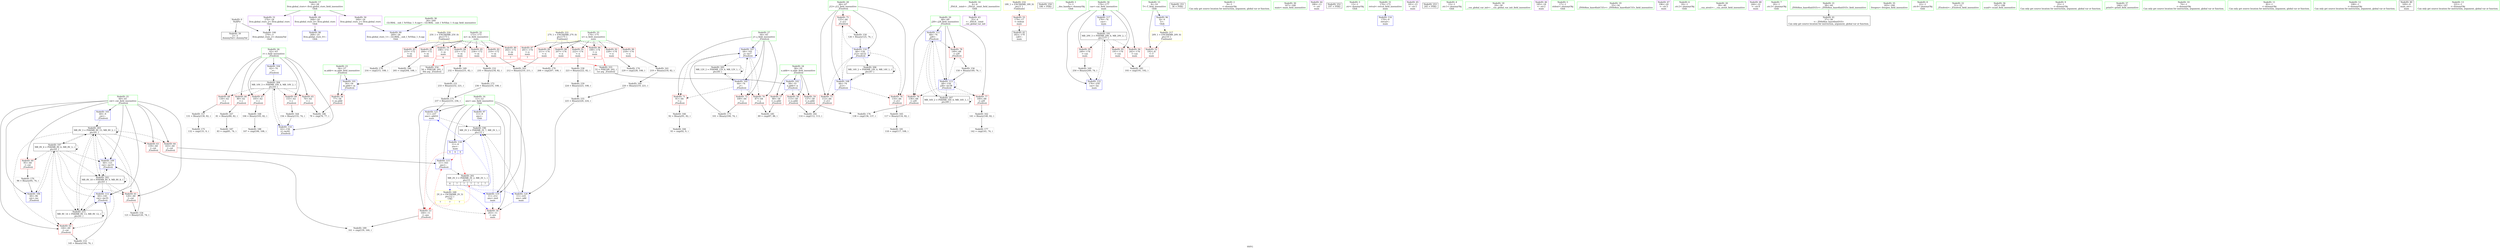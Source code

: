 digraph "SVFG" {
	label="SVFG";

	Node0x55fc095f08e0 [shape=record,color=grey,label="{NodeID: 0\nNullPtr}"];
	Node0x55fc095f08e0 -> Node0x55fc0960ca60[style=solid];
	Node0x55fc095f08e0 -> Node0x55fc0960d610[style=solid];
	Node0x55fc09617840 [shape=record,color=grey,label="{NodeID: 180\n205 = cmp(204, 108, )\n}"];
	Node0x55fc0960d310 [shape=record,color=blue,label="{NodeID: 97\n11\<--9\nans\<--\nGlob }"];
	Node0x55fc0960d310 -> Node0x55fc0961eaf0[style=dashed];
	Node0x55fc0960b6c0 [shape=record,color=green,label="{NodeID: 14\n4\<--6\n_ZStL8__ioinit\<--_ZStL8__ioinit_field_insensitive\nGlob }"];
	Node0x55fc0960b6c0 -> Node0x55fc0960ce00[style=solid];
	Node0x55fc0960df30 [shape=record,color=blue,label="{NodeID: 111\n68\<--74\nj28\<--\n_Z5solveii\n}"];
	Node0x55fc0960df30 -> Node0x55fc0960f980[style=dashed];
	Node0x55fc0960df30 -> Node0x55fc0960fa50[style=dashed];
	Node0x55fc0960df30 -> Node0x55fc0960fb20[style=dashed];
	Node0x55fc0960df30 -> Node0x55fc0960e0d0[style=dashed];
	Node0x55fc0960df30 -> Node0x55fc09625010[style=dashed];
	Node0x55fc0960c080 [shape=record,color=green,label="{NodeID: 28\n66\<--67\nj12\<--j12_field_insensitive\n_Z5solveii\n}"];
	Node0x55fc0960c080 -> Node0x55fc0960f710[style=solid];
	Node0x55fc0960c080 -> Node0x55fc0960f7e0[style=solid];
	Node0x55fc0960c080 -> Node0x55fc0960f8b0[style=solid];
	Node0x55fc0960c080 -> Node0x55fc0960dcc0[style=solid];
	Node0x55fc0960c080 -> Node0x55fc0960de60[style=solid];
	Node0x55fc0960cd30 [shape=record,color=black,label="{NodeID: 42\n182\<--179\ncall\<--\nmain\n}"];
	Node0x55fc0960e940 [shape=record,color=red,label="{NodeID: 56\n77\<--56\n\<--m.addr\n_Z5solveii\n}"];
	Node0x55fc0960e940 -> Node0x55fc09618140[style=solid];
	Node0x55fc09614fc0 [shape=record,color=grey,label="{NodeID: 153\n145 = Binary(144, 74, )\n}"];
	Node0x55fc09614fc0 -> Node0x55fc0960e000[style=solid];
	Node0x55fc0960f4a0 [shape=record,color=red,label="{NodeID: 70\n87\<--64\n\<--j\n_Z5solveii\n}"];
	Node0x55fc0960f4a0 -> Node0x55fc09617fc0[style=solid];
	Node0x55fc093d0df0 [shape=record,color=black,label="{NodeID: 250\n186 = PHI()\n}"];
	Node0x55fc096164c0 [shape=record,color=grey,label="{NodeID: 167\n81 = Binary(80, 82, )\n}"];
	Node0x55fc096164c0 -> Node0x55fc096182c0[style=solid];
	Node0x55fc09610000 [shape=record,color=red,label="{NodeID: 84\n231\<--172\n\<--m\nmain\n}"];
	Node0x55fc09610000 -> Node0x55fc096149c0[style=solid];
	Node0x55fc095f0f70 [shape=record,color=green,label="{NodeID: 1\n7\<--1\n__dso_handle\<--dummyObj\nGlob }"];
	Node0x55fc096179c0 [shape=record,color=grey,label="{NodeID: 181\n118 = cmp(117, 108, )\n}"];
	Node0x55fc0960d410 [shape=record,color=blue,label="{NodeID: 98\n268\<--25\nllvm.global_ctors_0\<--\nGlob }"];
	Node0x55fc0960b750 [shape=record,color=green,label="{NodeID: 15\n8\<--10\nT\<--T_field_insensitive\nGlob }"];
	Node0x55fc0960b750 -> Node0x55fc0960e600[style=solid];
	Node0x55fc0960b750 -> Node0x55fc0960d210[style=solid];
	Node0x55fc0960e000 [shape=record,color=blue,label="{NodeID: 112\n60\<--145\ncnt\<--inc35\n_Z5solveii\n}"];
	Node0x55fc0960e000 -> Node0x55fc09627810[style=dashed];
	Node0x55fc0960c150 [shape=record,color=green,label="{NodeID: 29\n68\<--69\nj28\<--j28_field_insensitive\n_Z5solveii\n}"];
	Node0x55fc0960c150 -> Node0x55fc0960f980[style=solid];
	Node0x55fc0960c150 -> Node0x55fc0960fa50[style=solid];
	Node0x55fc0960c150 -> Node0x55fc0960fb20[style=solid];
	Node0x55fc0960c150 -> Node0x55fc0960df30[style=solid];
	Node0x55fc0960c150 -> Node0x55fc0960e0d0[style=solid];
	Node0x55fc0960ce00 [shape=record,color=purple,label="{NodeID: 43\n35\<--4\n\<--_ZStL8__ioinit\n__cxx_global_var_init\n}"];
	Node0x55fc0960ea10 [shape=record,color=red,label="{NodeID: 57\n88\<--58\n\<--n.addr\n_Z5solveii\n}"];
	Node0x55fc0960ea10 -> Node0x55fc09617fc0[style=solid];
	Node0x55fc09615140 [shape=record,color=grey,label="{NodeID: 154\n121 = Binary(120, 74, )\n}"];
	Node0x55fc09615140 -> Node0x55fc0960dd90[style=solid];
	Node0x55fc0960f570 [shape=record,color=red,label="{NodeID: 71\n91\<--64\n\<--j\n_Z5solveii\n}"];
	Node0x55fc0960f570 -> Node0x55fc09616340[style=solid];
	Node0x55fc09635e00 [shape=record,color=black,label="{NodeID: 251\n36 = PHI()\n}"];
	Node0x55fc09616640 [shape=record,color=grey,label="{NodeID: 168\n106 = Binary(105, 82, )\n}"];
	Node0x55fc09616640 -> Node0x55fc09618440[style=solid];
	Node0x55fc096100d0 [shape=record,color=red,label="{NodeID: 85\n234\<--172\n\<--m\nmain\n}"];
	Node0x55fc096100d0 -> Node0x55fc09614e40[style=solid];
	Node0x55fc095f18d0 [shape=record,color=green,label="{NodeID: 2\n9\<--1\n\<--dummyObj\nCan only get source location for instruction, argument, global var or function.}"];
	Node0x55fc09617b40 [shape=record,color=grey,label="{NodeID: 182\n114 = cmp(112, 113, )\n}"];
	Node0x55fc0960d510 [shape=record,color=blue,label="{NodeID: 99\n269\<--26\nllvm.global_ctors_1\<--_GLOBAL__sub_I_YeYifan_1_0.cpp\nGlob }"];
	Node0x55fc0960b7e0 [shape=record,color=green,label="{NodeID: 16\n11\<--12\nans\<--ans_field_insensitive\nGlob }"];
	Node0x55fc0960b7e0 -> Node0x55fc0960e6d0[style=solid];
	Node0x55fc0960b7e0 -> Node0x55fc0960e7a0[style=solid];
	Node0x55fc0960b7e0 -> Node0x55fc0960d310[style=solid];
	Node0x55fc0960b7e0 -> Node0x55fc09612a20[style=solid];
	Node0x55fc0960b7e0 -> Node0x55fc09612c90[style=solid];
	Node0x55fc0960b7e0 -> Node0x55fc09612d60[style=solid];
	Node0x55fc0960b7e0 -> Node0x55fc09612e30[style=solid];
	Node0x55fc0960b7e0 -> Node0x55fc09612f00[style=solid];
	Node0x55fc0960e0d0 [shape=record,color=blue,label="{NodeID: 113\n68\<--150\nj28\<--inc38\n_Z5solveii\n}"];
	Node0x55fc0960e0d0 -> Node0x55fc0960f980[style=dashed];
	Node0x55fc0960e0d0 -> Node0x55fc0960fa50[style=dashed];
	Node0x55fc0960e0d0 -> Node0x55fc0960fb20[style=dashed];
	Node0x55fc0960e0d0 -> Node0x55fc0960e0d0[style=dashed];
	Node0x55fc0960e0d0 -> Node0x55fc09625010[style=dashed];
	Node0x55fc0960c220 [shape=record,color=green,label="{NodeID: 30\n167\<--168\nmain\<--main_field_insensitive\n}"];
	Node0x55fc0960ced0 [shape=record,color=purple,label="{NodeID: 44\n180\<--13\n\<--.str\nmain\n}"];
	Node0x55fc0960eae0 [shape=record,color=red,label="{NodeID: 58\n113\<--58\n\<--n.addr\n_Z5solveii\n}"];
	Node0x55fc0960eae0 -> Node0x55fc09617b40[style=solid];
	Node0x55fc096152c0 [shape=record,color=grey,label="{NodeID: 155\n225 = Binary(220, 224, )\n}"];
	Node0x55fc096152c0 -> Node0x55fc09612e30[style=solid];
	Node0x55fc0960f640 [shape=record,color=red,label="{NodeID: 72\n100\<--64\n\<--j\n_Z5solveii\n}"];
	Node0x55fc0960f640 -> Node0x55fc09616dc0[style=solid];
	Node0x55fc09635f00 [shape=record,color=black,label="{NodeID: 252\n197 = PHI()\n}"];
	Node0x55fc096167c0 [shape=record,color=grey,label="{NodeID: 169\n250 = Binary(249, 74, )\n}"];
	Node0x55fc096167c0 -> Node0x55fc09612fd0[style=solid];
	Node0x55fc096101a0 [shape=record,color=red,label="{NodeID: 86\n199\<--174\n\<--n\nmain\n|{<s0>6}}"];
	Node0x55fc096101a0:s0 -> Node0x55fc09636ad0[style=solid,color=red];
	Node0x55fc095f10e0 [shape=record,color=green,label="{NodeID: 3\n13\<--1\n.str\<--dummyObj\nGlob }"];
	Node0x55fc09617cc0 [shape=record,color=grey,label="{NodeID: 183\n193 = cmp(191, 192, )\n}"];
	Node0x55fc0960d610 [shape=record,color=blue, style = dotted,label="{NodeID: 100\n270\<--3\nllvm.global_ctors_2\<--dummyVal\nGlob }"];
	Node0x55fc0960b870 [shape=record,color=green,label="{NodeID: 17\n24\<--28\nllvm.global_ctors\<--llvm.global_ctors_field_insensitive\nGlob }"];
	Node0x55fc0960b870 -> Node0x55fc0960e300[style=solid];
	Node0x55fc0960b870 -> Node0x55fc0960e400[style=solid];
	Node0x55fc0960b870 -> Node0x55fc0960e500[style=solid];
	Node0x55fc09621e10 [shape=record,color=black,label="{NodeID: 197\nMR_8V_4 = PHI(MR_8V_6, MR_8V_3, )\npts\{61 \}\n}"];
	Node0x55fc09621e10 -> Node0x55fc0960ec80[style=dashed];
	Node0x55fc09621e10 -> Node0x55fc0960ed50[style=dashed];
	Node0x55fc09621e10 -> Node0x55fc0960ee20[style=dashed];
	Node0x55fc09621e10 -> Node0x55fc0960db20[style=dashed];
	Node0x55fc09621e10 -> Node0x55fc0960dd90[style=dashed];
	Node0x55fc09621e10 -> Node0x55fc0960e000[style=dashed];
	Node0x55fc09621e10 -> Node0x55fc09621e10[style=dashed];
	Node0x55fc09621e10 -> Node0x55fc09623710[style=dashed];
	Node0x55fc09621e10 -> Node0x55fc09623c10[style=dashed];
	Node0x55fc09621e10 -> Node0x55fc09627810[style=dashed];
	Node0x55fc0960e1a0 [shape=record,color=blue,label="{NodeID: 114\n62\<--156\ni\<--inc42\n_Z5solveii\n}"];
	Node0x55fc0960e1a0 -> Node0x55fc09624110[style=dashed];
	Node0x55fc0960c320 [shape=record,color=green,label="{NodeID: 31\n170\<--171\nretval\<--retval_field_insensitive\nmain\n}"];
	Node0x55fc0960c320 -> Node0x55fc09612af0[style=solid];
	Node0x55fc0960cfa0 [shape=record,color=purple,label="{NodeID: 45\n181\<--15\n\<--.str.1\nmain\n}"];
	Node0x55fc0960ebb0 [shape=record,color=red,label="{NodeID: 59\n137\<--58\n\<--n.addr\n_Z5solveii\n}"];
	Node0x55fc0960ebb0 -> Node0x55fc09617240[style=solid];
	Node0x55fc09615440 [shape=record,color=grey,label="{NodeID: 156\n150 = Binary(149, 74, )\n}"];
	Node0x55fc09615440 -> Node0x55fc0960e0d0[style=solid];
	Node0x55fc0960f710 [shape=record,color=red,label="{NodeID: 73\n112\<--66\n\<--j12\n_Z5solveii\n}"];
	Node0x55fc0960f710 -> Node0x55fc09617b40[style=solid];
	Node0x55fc09636750 [shape=record,color=black,label="{NodeID: 253\n245 = PHI()\n}"];
	Node0x55fc09616940 [shape=record,color=grey,label="{NodeID: 170\n96 = Binary(95, 74, )\n}"];
	Node0x55fc09616940 -> Node0x55fc0960db20[style=solid];
	Node0x55fc09610270 [shape=record,color=red,label="{NodeID: 87\n201\<--174\n\<--n\nmain\n|{<s0>7}}"];
	Node0x55fc09610270:s0 -> Node0x55fc09636850[style=solid,color=red];
	Node0x55fc095f1a50 [shape=record,color=green,label="{NodeID: 4\n15\<--1\n.str.1\<--dummyObj\nGlob }"];
	Node0x55fc09617e40 [shape=record,color=grey,label="{NodeID: 184\n93 = cmp(92, 9, )\n}"];
	Node0x55fc0960d710 [shape=record,color=blue,label="{NodeID: 101\n56\<--54\nm.addr\<--m\n_Z5solveii\n}"];
	Node0x55fc0960d710 -> Node0x55fc0960e940[style=dashed];
	Node0x55fc0960b900 [shape=record,color=green,label="{NodeID: 18\n29\<--30\n__cxx_global_var_init\<--__cxx_global_var_init_field_insensitive\n}"];
	Node0x55fc09612a20 [shape=record,color=blue,label="{NodeID: 115\n11\<--163\nans\<--\n_Z5solveii\n}"];
	Node0x55fc09612a20 -> Node0x55fc09623210[style=dashed];
	Node0x55fc0960c3f0 [shape=record,color=green,label="{NodeID: 32\n172\<--173\nm\<--m_field_insensitive\nmain\n}"];
	Node0x55fc0960c3f0 -> Node0x55fc0960fbf0[style=solid];
	Node0x55fc0960c3f0 -> Node0x55fc0960fcc0[style=solid];
	Node0x55fc0960c3f0 -> Node0x55fc0960fd90[style=solid];
	Node0x55fc0960c3f0 -> Node0x55fc0960fe60[style=solid];
	Node0x55fc0960c3f0 -> Node0x55fc0960ff30[style=solid];
	Node0x55fc0960c3f0 -> Node0x55fc09610000[style=solid];
	Node0x55fc0960c3f0 -> Node0x55fc096100d0[style=solid];
	Node0x55fc0960d070 [shape=record,color=purple,label="{NodeID: 46\n185\<--18\n\<--.str.2\nmain\n}"];
	Node0x55fc0960ec80 [shape=record,color=red,label="{NodeID: 60\n95\<--60\n\<--cnt\n_Z5solveii\n}"];
	Node0x55fc0960ec80 -> Node0x55fc09616940[style=solid];
	Node0x55fc096155c0 [shape=record,color=grey,label="{NodeID: 157\n131 = Binary(130, 82, )\n}"];
	Node0x55fc096155c0 -> Node0x55fc096170c0[style=solid];
	Node0x55fc0960f7e0 [shape=record,color=red,label="{NodeID: 74\n116\<--66\n\<--j12\n_Z5solveii\n}"];
	Node0x55fc0960f7e0 -> Node0x55fc096161c0[style=solid];
	Node0x55fc09636850 [shape=record,color=black,label="{NodeID: 254\n54 = PHI(198, 201, )\n0th arg _Z5solveii }"];
	Node0x55fc09636850 -> Node0x55fc0960d710[style=solid];
	Node0x55fc09616ac0 [shape=record,color=grey,label="{NodeID: 171\n237 = Binary(233, 236, )\n}"];
	Node0x55fc09616ac0 -> Node0x55fc09612f00[style=solid];
	Node0x55fc09610340 [shape=record,color=red,label="{NodeID: 88\n207\<--174\n\<--n\nmain\n}"];
	Node0x55fc09610340 -> Node0x55fc096176c0[style=solid];
	Node0x55fc095f1ba0 [shape=record,color=green,label="{NodeID: 5\n17\<--1\nstdout\<--dummyObj\nGlob }"];
	Node0x55fc09617fc0 [shape=record,color=grey,label="{NodeID: 185\n89 = cmp(87, 88, )\n}"];
	Node0x55fc0960d7e0 [shape=record,color=blue,label="{NodeID: 102\n58\<--55\nn.addr\<--n\n_Z5solveii\n}"];
	Node0x55fc0960d7e0 -> Node0x55fc0960ea10[style=dashed];
	Node0x55fc0960d7e0 -> Node0x55fc0960eae0[style=dashed];
	Node0x55fc0960d7e0 -> Node0x55fc0960ebb0[style=dashed];
	Node0x55fc0960b990 [shape=record,color=green,label="{NodeID: 19\n33\<--34\n_ZNSt8ios_base4InitC1Ev\<--_ZNSt8ios_base4InitC1Ev_field_insensitive\n}"];
	Node0x55fc09612af0 [shape=record,color=blue,label="{NodeID: 116\n170\<--9\nretval\<--\nmain\n}"];
	Node0x55fc0960c4c0 [shape=record,color=green,label="{NodeID: 33\n174\<--175\nn\<--n_field_insensitive\nmain\n}"];
	Node0x55fc0960c4c0 -> Node0x55fc096101a0[style=solid];
	Node0x55fc0960c4c0 -> Node0x55fc09610270[style=solid];
	Node0x55fc0960c4c0 -> Node0x55fc09610340[style=solid];
	Node0x55fc0960c4c0 -> Node0x55fc09610410[style=solid];
	Node0x55fc0960c4c0 -> Node0x55fc096104e0[style=solid];
	Node0x55fc0960c4c0 -> Node0x55fc096105b0[style=solid];
	Node0x55fc0960c4c0 -> Node0x55fc09610680[style=solid];
	Node0x55fc0960d140 [shape=record,color=purple,label="{NodeID: 47\n196\<--20\n\<--.str.3\nmain\n}"];
	Node0x55fc0960ed50 [shape=record,color=red,label="{NodeID: 61\n120\<--60\n\<--cnt\n_Z5solveii\n}"];
	Node0x55fc0960ed50 -> Node0x55fc09615140[style=solid];
	Node0x55fc09615740 [shape=record,color=grey,label="{NodeID: 158\n223 = Binary(222, 82, )\n}"];
	Node0x55fc09615740 -> Node0x55fc096158c0[style=solid];
	Node0x55fc0960f8b0 [shape=record,color=red,label="{NodeID: 75\n125\<--66\n\<--j12\n_Z5solveii\n}"];
	Node0x55fc0960f8b0 -> Node0x55fc09614b40[style=solid];
	Node0x55fc09636ad0 [shape=record,color=black,label="{NodeID: 255\n55 = PHI(199, 202, )\n1st arg _Z5solveii }"];
	Node0x55fc09636ad0 -> Node0x55fc0960d7e0[style=solid];
	Node0x55fc09616c40 [shape=record,color=grey,label="{NodeID: 172\n236 = Binary(235, 108, )\n}"];
	Node0x55fc09616c40 -> Node0x55fc09616ac0[style=solid];
	Node0x55fc09610410 [shape=record,color=red,label="{NodeID: 89\n211\<--174\n\<--n\nmain\n}"];
	Node0x55fc09610410 -> Node0x55fc09615ec0[style=solid];
	Node0x55fc095f1c30 [shape=record,color=green,label="{NodeID: 6\n18\<--1\n.str.2\<--dummyObj\nGlob }"];
	Node0x55fc09618140 [shape=record,color=grey,label="{NodeID: 186\n78 = cmp(76, 77, )\n}"];
	Node0x55fc0960d8b0 [shape=record,color=blue,label="{NodeID: 103\n60\<--9\ncnt\<--\n_Z5solveii\n}"];
	Node0x55fc0960d8b0 -> Node0x55fc09623c10[style=dashed];
	Node0x55fc0960ba20 [shape=record,color=green,label="{NodeID: 20\n39\<--40\n__cxa_atexit\<--__cxa_atexit_field_insensitive\n}"];
	Node0x55fc09612bc0 [shape=record,color=blue,label="{NodeID: 117\n176\<--74\ncas\<--\nmain\n}"];
	Node0x55fc09612bc0 -> Node0x55fc0961eff0[style=dashed];
	Node0x55fc0960c590 [shape=record,color=green,label="{NodeID: 34\n176\<--177\ncas\<--cas_field_insensitive\nmain\n}"];
	Node0x55fc0960c590 -> Node0x55fc09610750[style=solid];
	Node0x55fc0960c590 -> Node0x55fc09610820[style=solid];
	Node0x55fc0960c590 -> Node0x55fc096108f0[style=solid];
	Node0x55fc0960c590 -> Node0x55fc09612bc0[style=solid];
	Node0x55fc0960c590 -> Node0x55fc09612fd0[style=solid];
	Node0x55fc0960e230 [shape=record,color=purple,label="{NodeID: 48\n244\<--22\n\<--.str.4\nmain\n}"];
	Node0x55fc0960ee20 [shape=record,color=red,label="{NodeID: 62\n144\<--60\n\<--cnt\n_Z5solveii\n}"];
	Node0x55fc0960ee20 -> Node0x55fc09614fc0[style=solid];
	Node0x55fc096158c0 [shape=record,color=grey,label="{NodeID: 159\n224 = Binary(223, 108, )\n}"];
	Node0x55fc096158c0 -> Node0x55fc096152c0[style=solid];
	Node0x55fc0960f980 [shape=record,color=red,label="{NodeID: 76\n136\<--68\n\<--j28\n_Z5solveii\n}"];
	Node0x55fc0960f980 -> Node0x55fc09617240[style=solid];
	Node0x55fc09616dc0 [shape=record,color=grey,label="{NodeID: 173\n101 = Binary(100, 74, )\n}"];
	Node0x55fc09616dc0 -> Node0x55fc0960dbf0[style=solid];
	Node0x55fc096104e0 [shape=record,color=red,label="{NodeID: 90\n218\<--174\n\<--n\nmain\n}"];
	Node0x55fc096104e0 -> Node0x55fc09615bc0[style=solid];
	Node0x55fc095f0cd0 [shape=record,color=green,label="{NodeID: 7\n20\<--1\n.str.3\<--dummyObj\nGlob }"];
	Node0x55fc096182c0 [shape=record,color=grey,label="{NodeID: 187\n83 = cmp(81, 74, )\n}"];
	Node0x55fc0960d980 [shape=record,color=blue,label="{NodeID: 104\n62\<--74\ni\<--\n_Z5solveii\n}"];
	Node0x55fc0960d980 -> Node0x55fc09624110[style=dashed];
	Node0x55fc0960bab0 [shape=record,color=green,label="{NodeID: 21\n38\<--44\n_ZNSt8ios_base4InitD1Ev\<--_ZNSt8ios_base4InitD1Ev_field_insensitive\n}"];
	Node0x55fc0960bab0 -> Node0x55fc0960cc30[style=solid];
	Node0x55fc09623210 [shape=record,color=black,label="{NodeID: 201\nMR_2V_3 = PHI(MR_2V_2, MR_2V_1, )\npts\{12 \}\n|{<s0>6|<s1>7|<s2>7|<s3>7|<s4>7|<s5>7}}"];
	Node0x55fc09623210:s0 -> Node0x55fc0962b700[style=dashed,color=blue];
	Node0x55fc09623210:s1 -> Node0x55fc0960e7a0[style=dashed,color=blue];
	Node0x55fc09623210:s2 -> Node0x55fc09612d60[style=dashed,color=blue];
	Node0x55fc09623210:s3 -> Node0x55fc09612e30[style=dashed,color=blue];
	Node0x55fc09623210:s4 -> Node0x55fc09612f00[style=dashed,color=blue];
	Node0x55fc09623210:s5 -> Node0x55fc0961eaf0[style=dashed,color=blue];
	Node0x55fc09612c90 [shape=record,color=blue,label="{NodeID: 118\n11\<--9\nans\<--\nmain\n|{<s0>6|<s1>6|<s2>6}}"];
	Node0x55fc09612c90:s0 -> Node0x55fc0960e6d0[style=dashed,color=red];
	Node0x55fc09612c90:s1 -> Node0x55fc09612a20[style=dashed,color=red];
	Node0x55fc09612c90:s2 -> Node0x55fc09623210[style=dashed,color=red];
	Node0x55fc0960c660 [shape=record,color=green,label="{NodeID: 35\n183\<--184\nfreopen\<--freopen_field_insensitive\n}"];
	Node0x55fc09627810 [shape=record,color=black,label="{NodeID: 215\nMR_8V_14 = PHI(MR_8V_13, MR_8V_12, )\npts\{61 \}\n}"];
	Node0x55fc09627810 -> Node0x55fc0960ee20[style=dashed];
	Node0x55fc09627810 -> Node0x55fc0960e000[style=dashed];
	Node0x55fc09627810 -> Node0x55fc09623c10[style=dashed];
	Node0x55fc09627810 -> Node0x55fc09627810[style=dashed];
	Node0x55fc0960e300 [shape=record,color=purple,label="{NodeID: 49\n268\<--24\nllvm.global_ctors_0\<--llvm.global_ctors\nGlob }"];
	Node0x55fc0960e300 -> Node0x55fc0960d410[style=solid];
	Node0x55fc0960eef0 [shape=record,color=red,label="{NodeID: 63\n159\<--60\n\<--cnt\n_Z5solveii\n}"];
	Node0x55fc0960eef0 -> Node0x55fc096185c0[style=solid];
	Node0x55fc09615a40 [shape=record,color=grey,label="{NodeID: 160\n220 = Binary(219, 221, )\n}"];
	Node0x55fc09615a40 -> Node0x55fc096152c0[style=solid];
	Node0x55fc0960fa50 [shape=record,color=red,label="{NodeID: 77\n140\<--68\n\<--j28\n_Z5solveii\n}"];
	Node0x55fc0960fa50 -> Node0x55fc09615d40[style=solid];
	Node0x55fc09616f40 [shape=record,color=grey,label="{NodeID: 174\n229 = cmp(228, 108, )\n}"];
	Node0x55fc096105b0 [shape=record,color=red,label="{NodeID: 91\n222\<--174\n\<--n\nmain\n}"];
	Node0x55fc096105b0 -> Node0x55fc09615740[style=solid];
	Node0x55fc095f0d60 [shape=record,color=green,label="{NodeID: 8\n22\<--1\n.str.4\<--dummyObj\nGlob }"];
	Node0x55fc09618440 [shape=record,color=grey,label="{NodeID: 188\n107 = cmp(106, 108, )\n}"];
	Node0x55fc0960da50 [shape=record,color=blue,label="{NodeID: 105\n64\<--74\nj\<--\n_Z5solveii\n}"];
	Node0x55fc0960da50 -> Node0x55fc0960f4a0[style=dashed];
	Node0x55fc0960da50 -> Node0x55fc0960f570[style=dashed];
	Node0x55fc0960da50 -> Node0x55fc0960f640[style=dashed];
	Node0x55fc0960da50 -> Node0x55fc0960dbf0[style=dashed];
	Node0x55fc0960da50 -> Node0x55fc09624610[style=dashed];
	Node0x55fc0960bb70 [shape=record,color=green,label="{NodeID: 22\n51\<--52\n_Z5solveii\<--_Z5solveii_field_insensitive\n}"];
	Node0x55fc09623710 [shape=record,color=black,label="{NodeID: 202\nMR_8V_10 = PHI(MR_8V_9, MR_8V_8, )\npts\{61 \}\n}"];
	Node0x55fc09623710 -> Node0x55fc0960ed50[style=dashed];
	Node0x55fc09623710 -> Node0x55fc0960ee20[style=dashed];
	Node0x55fc09623710 -> Node0x55fc0960dd90[style=dashed];
	Node0x55fc09623710 -> Node0x55fc0960e000[style=dashed];
	Node0x55fc09623710 -> Node0x55fc09623710[style=dashed];
	Node0x55fc09623710 -> Node0x55fc09623c10[style=dashed];
	Node0x55fc09623710 -> Node0x55fc09627810[style=dashed];
	Node0x55fc09612d60 [shape=record,color=blue,label="{NodeID: 119\n11\<--212\nans\<--mul\nmain\n}"];
	Node0x55fc09612d60 -> Node0x55fc0960e7a0[style=dashed];
	Node0x55fc09612d60 -> Node0x55fc0961eaf0[style=dashed];
	Node0x55fc0960c760 [shape=record,color=green,label="{NodeID: 36\n187\<--188\nscanf\<--scanf_field_insensitive\n}"];
	Node0x55fc09628520 [shape=record,color=yellow,style=double,label="{NodeID: 216\n18V_1 = ENCHI(MR_18V_0)\npts\{1 \}\nFun[main]}"];
	Node0x55fc09628520 -> Node0x55fc0960e870[style=dashed];
	Node0x55fc0960e400 [shape=record,color=purple,label="{NodeID: 50\n269\<--24\nllvm.global_ctors_1\<--llvm.global_ctors\nGlob }"];
	Node0x55fc0960e400 -> Node0x55fc0960d510[style=solid];
	Node0x55fc0960efc0 [shape=record,color=red,label="{NodeID: 64\n163\<--60\n\<--cnt\n_Z5solveii\n}"];
	Node0x55fc0960efc0 -> Node0x55fc09612a20[style=solid];
	Node0x55fc09615bc0 [shape=record,color=grey,label="{NodeID: 161\n219 = Binary(218, 82, )\n}"];
	Node0x55fc09615bc0 -> Node0x55fc09615a40[style=solid];
	Node0x55fc0960fb20 [shape=record,color=red,label="{NodeID: 78\n149\<--68\n\<--j28\n_Z5solveii\n}"];
	Node0x55fc0960fb20 -> Node0x55fc09615440[style=solid];
	Node0x55fc096170c0 [shape=record,color=grey,label="{NodeID: 175\n132 = cmp(131, 9, )\n}"];
	Node0x55fc09610680 [shape=record,color=red,label="{NodeID: 92\n228\<--174\n\<--n\nmain\n}"];
	Node0x55fc09610680 -> Node0x55fc09616f40[style=solid];
	Node0x55fc0960aba0 [shape=record,color=green,label="{NodeID: 9\n25\<--1\n\<--dummyObj\nCan only get source location for instruction, argument, global var or function.}"];
	Node0x55fc096185c0 [shape=record,color=grey,label="{NodeID: 189\n161 = cmp(159, 160, )\n}"];
	Node0x55fc0960db20 [shape=record,color=blue,label="{NodeID: 106\n60\<--96\ncnt\<--inc\n_Z5solveii\n}"];
	Node0x55fc0960db20 -> Node0x55fc09621e10[style=dashed];
	Node0x55fc0960bc70 [shape=record,color=green,label="{NodeID: 23\n56\<--57\nm.addr\<--m.addr_field_insensitive\n_Z5solveii\n}"];
	Node0x55fc0960bc70 -> Node0x55fc0960e940[style=solid];
	Node0x55fc0960bc70 -> Node0x55fc0960d710[style=solid];
	Node0x55fc09623c10 [shape=record,color=black,label="{NodeID: 203\nMR_8V_3 = PHI(MR_8V_15, MR_8V_2, )\npts\{61 \}\n}"];
	Node0x55fc09623c10 -> Node0x55fc0960ed50[style=dashed];
	Node0x55fc09623c10 -> Node0x55fc0960ee20[style=dashed];
	Node0x55fc09623c10 -> Node0x55fc0960eef0[style=dashed];
	Node0x55fc09623c10 -> Node0x55fc0960efc0[style=dashed];
	Node0x55fc09623c10 -> Node0x55fc0960dd90[style=dashed];
	Node0x55fc09623c10 -> Node0x55fc0960e000[style=dashed];
	Node0x55fc09623c10 -> Node0x55fc09621e10[style=dashed];
	Node0x55fc09623c10 -> Node0x55fc09623710[style=dashed];
	Node0x55fc09623c10 -> Node0x55fc09623c10[style=dashed];
	Node0x55fc09623c10 -> Node0x55fc09627810[style=dashed];
	Node0x55fc09612e30 [shape=record,color=blue,label="{NodeID: 120\n11\<--225\nans\<--add\nmain\n}"];
	Node0x55fc09612e30 -> Node0x55fc0960e7a0[style=dashed];
	Node0x55fc09612e30 -> Node0x55fc0961eaf0[style=dashed];
	Node0x55fc0960c860 [shape=record,color=green,label="{NodeID: 37\n246\<--247\nprintf\<--printf_field_insensitive\n}"];
	Node0x55fc09629040 [shape=record,color=yellow,style=double,label="{NodeID: 217\n20V_1 = ENCHI(MR_20V_0)\npts\{10 \}\nFun[main]}"];
	Node0x55fc09629040 -> Node0x55fc0960e600[style=dashed];
	Node0x55fc0960e500 [shape=record,color=purple,label="{NodeID: 51\n270\<--24\nllvm.global_ctors_2\<--llvm.global_ctors\nGlob }"];
	Node0x55fc0960e500 -> Node0x55fc0960d610[style=solid];
	Node0x55fc0960f090 [shape=record,color=red,label="{NodeID: 65\n76\<--62\n\<--i\n_Z5solveii\n}"];
	Node0x55fc0960f090 -> Node0x55fc09618140[style=solid];
	Node0x55fc09615d40 [shape=record,color=grey,label="{NodeID: 162\n141 = Binary(140, 82, )\n}"];
	Node0x55fc09615d40 -> Node0x55fc096173c0[style=solid];
	Node0x55fc0960fbf0 [shape=record,color=red,label="{NodeID: 79\n198\<--172\n\<--m\nmain\n|{<s0>6}}"];
	Node0x55fc0960fbf0:s0 -> Node0x55fc09636850[style=solid,color=red];
	Node0x55fc09617240 [shape=record,color=grey,label="{NodeID: 176\n138 = cmp(136, 137, )\n}"];
	Node0x55fc09610750 [shape=record,color=red,label="{NodeID: 93\n191\<--176\n\<--cas\nmain\n}"];
	Node0x55fc09610750 -> Node0x55fc09617cc0[style=solid];
	Node0x55fc0960ac30 [shape=record,color=green,label="{NodeID: 10\n74\<--1\n\<--dummyObj\nCan only get source location for instruction, argument, global var or function.}"];
	Node0x55fc0961eaf0 [shape=record,color=black,label="{NodeID: 190\nMR_2V_2 = PHI(MR_2V_7, MR_2V_1, )\npts\{12 \}\n}"];
	Node0x55fc0961eaf0 -> Node0x55fc09612c90[style=dashed];
	Node0x55fc0960dbf0 [shape=record,color=blue,label="{NodeID: 107\n64\<--101\nj\<--inc7\n_Z5solveii\n}"];
	Node0x55fc0960dbf0 -> Node0x55fc0960f4a0[style=dashed];
	Node0x55fc0960dbf0 -> Node0x55fc0960f570[style=dashed];
	Node0x55fc0960dbf0 -> Node0x55fc0960f640[style=dashed];
	Node0x55fc0960dbf0 -> Node0x55fc0960dbf0[style=dashed];
	Node0x55fc0960dbf0 -> Node0x55fc09624610[style=dashed];
	Node0x55fc0960bd40 [shape=record,color=green,label="{NodeID: 24\n58\<--59\nn.addr\<--n.addr_field_insensitive\n_Z5solveii\n}"];
	Node0x55fc0960bd40 -> Node0x55fc0960ea10[style=solid];
	Node0x55fc0960bd40 -> Node0x55fc0960eae0[style=solid];
	Node0x55fc0960bd40 -> Node0x55fc0960ebb0[style=solid];
	Node0x55fc0960bd40 -> Node0x55fc0960d7e0[style=solid];
	Node0x55fc09624110 [shape=record,color=black,label="{NodeID: 204\nMR_10V_3 = PHI(MR_10V_4, MR_10V_2, )\npts\{63 \}\n}"];
	Node0x55fc09624110 -> Node0x55fc0960f090[style=dashed];
	Node0x55fc09624110 -> Node0x55fc0960f160[style=dashed];
	Node0x55fc09624110 -> Node0x55fc0960f230[style=dashed];
	Node0x55fc09624110 -> Node0x55fc0960f300[style=dashed];
	Node0x55fc09624110 -> Node0x55fc0960f3d0[style=dashed];
	Node0x55fc09624110 -> Node0x55fc0960e1a0[style=dashed];
	Node0x55fc09612f00 [shape=record,color=blue,label="{NodeID: 121\n11\<--237\nans\<--add16\nmain\n}"];
	Node0x55fc09612f00 -> Node0x55fc0960e7a0[style=dashed];
	Node0x55fc09612f00 -> Node0x55fc0961eaf0[style=dashed];
	Node0x55fc0960c960 [shape=record,color=green,label="{NodeID: 38\n26\<--264\n_GLOBAL__sub_I_YeYifan_1_0.cpp\<--_GLOBAL__sub_I_YeYifan_1_0.cpp_field_insensitive\n}"];
	Node0x55fc0960c960 -> Node0x55fc0960d510[style=solid];
	Node0x55fc0960e600 [shape=record,color=red,label="{NodeID: 52\n192\<--8\n\<--T\nmain\n}"];
	Node0x55fc0960e600 -> Node0x55fc09617cc0[style=solid];
	Node0x55fc096149c0 [shape=record,color=grey,label="{NodeID: 149\n232 = Binary(231, 82, )\n}"];
	Node0x55fc096149c0 -> Node0x55fc09614cc0[style=solid];
	Node0x55fc0960f160 [shape=record,color=red,label="{NodeID: 66\n80\<--62\n\<--i\n_Z5solveii\n}"];
	Node0x55fc0960f160 -> Node0x55fc096164c0[style=solid];
	Node0x55fc09615ec0 [shape=record,color=grey,label="{NodeID: 163\n212 = Binary(210, 211, )\n}"];
	Node0x55fc09615ec0 -> Node0x55fc09612d60[style=solid];
	Node0x55fc0960fcc0 [shape=record,color=red,label="{NodeID: 80\n202\<--172\n\<--m\nmain\n|{<s0>7}}"];
	Node0x55fc0960fcc0:s0 -> Node0x55fc09636ad0[style=solid,color=red];
	Node0x55fc096173c0 [shape=record,color=grey,label="{NodeID: 177\n142 = cmp(141, 74, )\n}"];
	Node0x55fc09610820 [shape=record,color=red,label="{NodeID: 94\n242\<--176\n\<--cas\nmain\n}"];
	Node0x55fc0960b510 [shape=record,color=green,label="{NodeID: 11\n82\<--1\n\<--dummyObj\nCan only get source location for instruction, argument, global var or function.}"];
	Node0x55fc0961eff0 [shape=record,color=black,label="{NodeID: 191\nMR_29V_3 = PHI(MR_29V_4, MR_29V_2, )\npts\{177 \}\n}"];
	Node0x55fc0961eff0 -> Node0x55fc09610750[style=dashed];
	Node0x55fc0961eff0 -> Node0x55fc09610820[style=dashed];
	Node0x55fc0961eff0 -> Node0x55fc096108f0[style=dashed];
	Node0x55fc0961eff0 -> Node0x55fc09612fd0[style=dashed];
	Node0x55fc0960dcc0 [shape=record,color=blue,label="{NodeID: 108\n66\<--74\nj12\<--\n_Z5solveii\n}"];
	Node0x55fc0960dcc0 -> Node0x55fc0960f710[style=dashed];
	Node0x55fc0960dcc0 -> Node0x55fc0960f7e0[style=dashed];
	Node0x55fc0960dcc0 -> Node0x55fc0960f8b0[style=dashed];
	Node0x55fc0960dcc0 -> Node0x55fc0960de60[style=dashed];
	Node0x55fc0960dcc0 -> Node0x55fc09624b10[style=dashed];
	Node0x55fc0960be10 [shape=record,color=green,label="{NodeID: 25\n60\<--61\ncnt\<--cnt_field_insensitive\n_Z5solveii\n}"];
	Node0x55fc0960be10 -> Node0x55fc0960ec80[style=solid];
	Node0x55fc0960be10 -> Node0x55fc0960ed50[style=solid];
	Node0x55fc0960be10 -> Node0x55fc0960ee20[style=solid];
	Node0x55fc0960be10 -> Node0x55fc0960eef0[style=solid];
	Node0x55fc0960be10 -> Node0x55fc0960efc0[style=solid];
	Node0x55fc0960be10 -> Node0x55fc0960d8b0[style=solid];
	Node0x55fc0960be10 -> Node0x55fc0960db20[style=solid];
	Node0x55fc0960be10 -> Node0x55fc0960dd90[style=solid];
	Node0x55fc0960be10 -> Node0x55fc0960e000[style=solid];
	Node0x55fc09624610 [shape=record,color=black,label="{NodeID: 205\nMR_12V_2 = PHI(MR_12V_6, MR_12V_1, )\npts\{65 \}\n}"];
	Node0x55fc09624610 -> Node0x55fc0960da50[style=dashed];
	Node0x55fc09624610 -> Node0x55fc09624610[style=dashed];
	Node0x55fc09612fd0 [shape=record,color=blue,label="{NodeID: 122\n176\<--250\ncas\<--inc\nmain\n}"];
	Node0x55fc09612fd0 -> Node0x55fc0961eff0[style=dashed];
	Node0x55fc0960ca60 [shape=record,color=black,label="{NodeID: 39\n2\<--3\ndummyVal\<--dummyVal\n}"];
	Node0x55fc0960e6d0 [shape=record,color=red,label="{NodeID: 53\n160\<--11\n\<--ans\n_Z5solveii\n}"];
	Node0x55fc0960e6d0 -> Node0x55fc096185c0[style=solid];
	Node0x55fc09614b40 [shape=record,color=grey,label="{NodeID: 150\n126 = Binary(125, 74, )\n}"];
	Node0x55fc09614b40 -> Node0x55fc0960de60[style=solid];
	Node0x55fc0960f230 [shape=record,color=red,label="{NodeID: 67\n105\<--62\n\<--i\n_Z5solveii\n}"];
	Node0x55fc0960f230 -> Node0x55fc09616640[style=solid];
	Node0x55fc09616040 [shape=record,color=grey,label="{NodeID: 164\n156 = Binary(155, 74, )\n}"];
	Node0x55fc09616040 -> Node0x55fc0960e1a0[style=solid];
	Node0x55fc0960fd90 [shape=record,color=red,label="{NodeID: 81\n204\<--172\n\<--m\nmain\n}"];
	Node0x55fc0960fd90 -> Node0x55fc09617840[style=solid];
	Node0x55fc09617540 [shape=record,color=grey,label="{NodeID: 178\n216 = cmp(215, 108, )\n}"];
	Node0x55fc096108f0 [shape=record,color=red,label="{NodeID: 95\n249\<--176\n\<--cas\nmain\n}"];
	Node0x55fc096108f0 -> Node0x55fc096167c0[style=solid];
	Node0x55fc0960b5a0 [shape=record,color=green,label="{NodeID: 12\n108\<--1\n\<--dummyObj\nCan only get source location for instruction, argument, global var or function.}"];
	Node0x55fc0960dd90 [shape=record,color=blue,label="{NodeID: 109\n60\<--121\ncnt\<--inc19\n_Z5solveii\n}"];
	Node0x55fc0960dd90 -> Node0x55fc09623710[style=dashed];
	Node0x55fc0960bee0 [shape=record,color=green,label="{NodeID: 26\n62\<--63\ni\<--i_field_insensitive\n_Z5solveii\n}"];
	Node0x55fc0960bee0 -> Node0x55fc0960f090[style=solid];
	Node0x55fc0960bee0 -> Node0x55fc0960f160[style=solid];
	Node0x55fc0960bee0 -> Node0x55fc0960f230[style=solid];
	Node0x55fc0960bee0 -> Node0x55fc0960f300[style=solid];
	Node0x55fc0960bee0 -> Node0x55fc0960f3d0[style=solid];
	Node0x55fc0960bee0 -> Node0x55fc0960d980[style=solid];
	Node0x55fc0960bee0 -> Node0x55fc0960e1a0[style=solid];
	Node0x55fc09624b10 [shape=record,color=black,label="{NodeID: 206\nMR_14V_2 = PHI(MR_14V_6, MR_14V_1, )\npts\{67 \}\n}"];
	Node0x55fc09624b10 -> Node0x55fc0960dcc0[style=dashed];
	Node0x55fc09624b10 -> Node0x55fc09624b10[style=dashed];
	Node0x55fc0960cb60 [shape=record,color=black,label="{NodeID: 40\n169\<--9\nmain_ret\<--\nmain\n}"];
	Node0x55fc096292e0 [shape=record,color=yellow,style=double,label="{NodeID: 220\n25V_1 = ENCHI(MR_25V_0)\npts\{173 \}\nFun[main]}"];
	Node0x55fc096292e0 -> Node0x55fc0960fbf0[style=dashed];
	Node0x55fc096292e0 -> Node0x55fc0960fcc0[style=dashed];
	Node0x55fc096292e0 -> Node0x55fc0960fd90[style=dashed];
	Node0x55fc096292e0 -> Node0x55fc0960fe60[style=dashed];
	Node0x55fc096292e0 -> Node0x55fc0960ff30[style=dashed];
	Node0x55fc096292e0 -> Node0x55fc09610000[style=dashed];
	Node0x55fc096292e0 -> Node0x55fc096100d0[style=dashed];
	Node0x55fc0960e7a0 [shape=record,color=red,label="{NodeID: 54\n243\<--11\n\<--ans\nmain\n}"];
	Node0x55fc09614cc0 [shape=record,color=grey,label="{NodeID: 151\n233 = Binary(232, 221, )\n}"];
	Node0x55fc09614cc0 -> Node0x55fc09616ac0[style=solid];
	Node0x55fc0960f300 [shape=record,color=red,label="{NodeID: 68\n130\<--62\n\<--i\n_Z5solveii\n}"];
	Node0x55fc0960f300 -> Node0x55fc096155c0[style=solid];
	Node0x55fc0962b700 [shape=record,color=yellow,style=double,label="{NodeID: 248\n2V_4 = CSCHI(MR_2V_3)\npts\{12 \}\nCS[]|{<s0>7|<s1>7|<s2>7}}"];
	Node0x55fc0962b700:s0 -> Node0x55fc0960e6d0[style=dashed,color=red];
	Node0x55fc0962b700:s1 -> Node0x55fc09612a20[style=dashed,color=red];
	Node0x55fc0962b700:s2 -> Node0x55fc09623210[style=dashed,color=red];
	Node0x55fc096161c0 [shape=record,color=grey,label="{NodeID: 165\n117 = Binary(116, 82, )\n}"];
	Node0x55fc096161c0 -> Node0x55fc096179c0[style=solid];
	Node0x55fc0960fe60 [shape=record,color=red,label="{NodeID: 82\n210\<--172\n\<--m\nmain\n}"];
	Node0x55fc0960fe60 -> Node0x55fc09615ec0[style=solid];
	Node0x55fc096176c0 [shape=record,color=grey,label="{NodeID: 179\n208 = cmp(207, 108, )\n}"];
	Node0x55fc0960d210 [shape=record,color=blue,label="{NodeID: 96\n8\<--9\nT\<--\nGlob }"];
	Node0x55fc0960d210 -> Node0x55fc09629040[style=dashed];
	Node0x55fc0960b630 [shape=record,color=green,label="{NodeID: 13\n221\<--1\n\<--dummyObj\nCan only get source location for instruction, argument, global var or function.}"];
	Node0x55fc0960de60 [shape=record,color=blue,label="{NodeID: 110\n66\<--126\nj12\<--inc22\n_Z5solveii\n}"];
	Node0x55fc0960de60 -> Node0x55fc0960f710[style=dashed];
	Node0x55fc0960de60 -> Node0x55fc0960f7e0[style=dashed];
	Node0x55fc0960de60 -> Node0x55fc0960f8b0[style=dashed];
	Node0x55fc0960de60 -> Node0x55fc0960de60[style=dashed];
	Node0x55fc0960de60 -> Node0x55fc09624b10[style=dashed];
	Node0x55fc0960bfb0 [shape=record,color=green,label="{NodeID: 27\n64\<--65\nj\<--j_field_insensitive\n_Z5solveii\n}"];
	Node0x55fc0960bfb0 -> Node0x55fc0960f4a0[style=solid];
	Node0x55fc0960bfb0 -> Node0x55fc0960f570[style=solid];
	Node0x55fc0960bfb0 -> Node0x55fc0960f640[style=solid];
	Node0x55fc0960bfb0 -> Node0x55fc0960da50[style=solid];
	Node0x55fc0960bfb0 -> Node0x55fc0960dbf0[style=solid];
	Node0x55fc09625010 [shape=record,color=black,label="{NodeID: 207\nMR_16V_2 = PHI(MR_16V_6, MR_16V_1, )\npts\{69 \}\n}"];
	Node0x55fc09625010 -> Node0x55fc0960df30[style=dashed];
	Node0x55fc09625010 -> Node0x55fc09625010[style=dashed];
	Node0x55fc0960cc30 [shape=record,color=black,label="{NodeID: 41\n37\<--38\n\<--_ZNSt8ios_base4InitD1Ev\nCan only get source location for instruction, argument, global var or function.}"];
	Node0x55fc096293c0 [shape=record,color=yellow,style=double,label="{NodeID: 221\n27V_1 = ENCHI(MR_27V_0)\npts\{175 \}\nFun[main]}"];
	Node0x55fc096293c0 -> Node0x55fc096101a0[style=dashed];
	Node0x55fc096293c0 -> Node0x55fc09610270[style=dashed];
	Node0x55fc096293c0 -> Node0x55fc09610340[style=dashed];
	Node0x55fc096293c0 -> Node0x55fc09610410[style=dashed];
	Node0x55fc096293c0 -> Node0x55fc096104e0[style=dashed];
	Node0x55fc096293c0 -> Node0x55fc096105b0[style=dashed];
	Node0x55fc096293c0 -> Node0x55fc09610680[style=dashed];
	Node0x55fc0960e870 [shape=record,color=red,label="{NodeID: 55\n179\<--17\n\<--stdout\nmain\n}"];
	Node0x55fc0960e870 -> Node0x55fc0960cd30[style=solid];
	Node0x55fc09614e40 [shape=record,color=grey,label="{NodeID: 152\n235 = Binary(234, 82, )\n}"];
	Node0x55fc09614e40 -> Node0x55fc09616c40[style=solid];
	Node0x55fc0960f3d0 [shape=record,color=red,label="{NodeID: 69\n155\<--62\n\<--i\n_Z5solveii\n}"];
	Node0x55fc0960f3d0 -> Node0x55fc09616040[style=solid];
	Node0x55fc09616340 [shape=record,color=grey,label="{NodeID: 166\n92 = Binary(91, 82, )\n}"];
	Node0x55fc09616340 -> Node0x55fc09617e40[style=solid];
	Node0x55fc0960ff30 [shape=record,color=red,label="{NodeID: 83\n215\<--172\n\<--m\nmain\n}"];
	Node0x55fc0960ff30 -> Node0x55fc09617540[style=solid];
}
